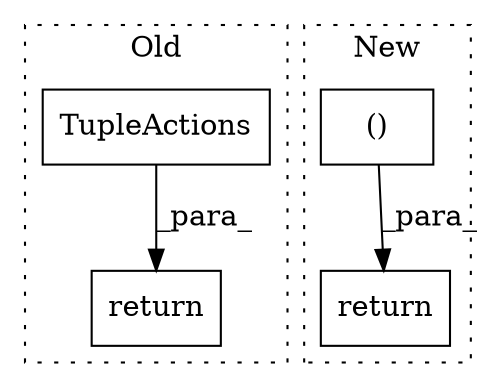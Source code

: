 digraph G {
subgraph cluster0 {
1 [label="TupleActions" a="32" s="2484,2513" l="13,1" shape="box"];
3 [label="return" a="41" s="2477" l="7" shape="box"];
label = "Old";
style="dotted";
}
subgraph cluster1 {
2 [label="return" a="41" s="2429" l="12" shape="box"];
4 [label="()" a="106" s="2441" l="17" shape="box"];
label = "New";
style="dotted";
}
1 -> 3 [label="_para_"];
4 -> 2 [label="_para_"];
}